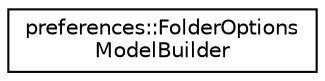 digraph "Graphical Class Hierarchy"
{
 // LATEX_PDF_SIZE
  edge [fontname="Helvetica",fontsize="10",labelfontname="Helvetica",labelfontsize="10"];
  node [fontname="Helvetica",fontsize="10",shape=record];
  rankdir="LR";
  Node0 [label="preferences::FolderOptions\lModelBuilder",height=0.2,width=0.4,color="black", fillcolor="white", style="filled",URL="$classpreferences_1_1_folder_options_model_builder.html",tooltip=" "];
}
